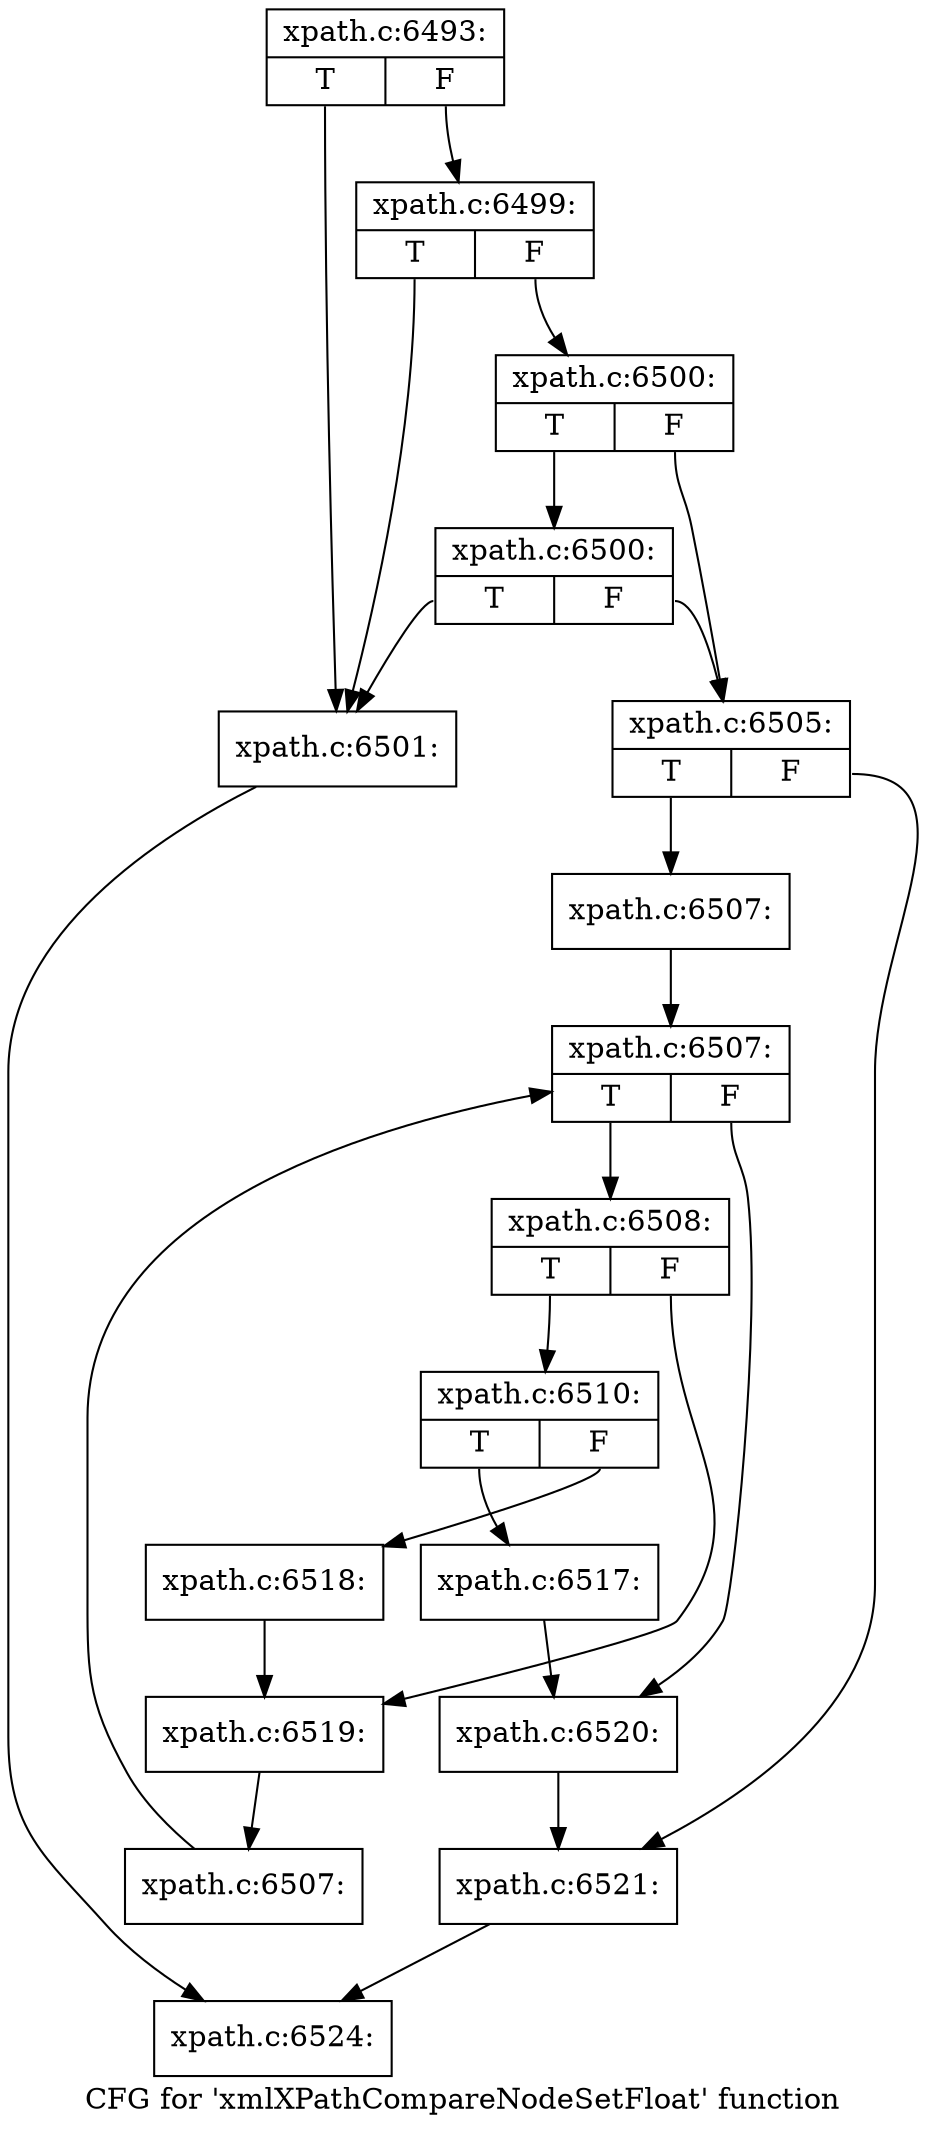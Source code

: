 digraph "CFG for 'xmlXPathCompareNodeSetFloat' function" {
	label="CFG for 'xmlXPathCompareNodeSetFloat' function";

	Node0x55e6b2b5e9b0 [shape=record,label="{xpath.c:6493:|{<s0>T|<s1>F}}"];
	Node0x55e6b2b5e9b0:s0 -> Node0x55e6b2b652e0;
	Node0x55e6b2b5e9b0:s1 -> Node0x55e6b2b65400;
	Node0x55e6b2b65400 [shape=record,label="{xpath.c:6499:|{<s0>T|<s1>F}}"];
	Node0x55e6b2b65400:s0 -> Node0x55e6b2b652e0;
	Node0x55e6b2b65400:s1 -> Node0x55e6b2b65380;
	Node0x55e6b2b65380 [shape=record,label="{xpath.c:6500:|{<s0>T|<s1>F}}"];
	Node0x55e6b2b65380:s0 -> Node0x55e6b2b65920;
	Node0x55e6b2b65380:s1 -> Node0x55e6b2b65330;
	Node0x55e6b2b65920 [shape=record,label="{xpath.c:6500:|{<s0>T|<s1>F}}"];
	Node0x55e6b2b65920:s0 -> Node0x55e6b2b652e0;
	Node0x55e6b2b65920:s1 -> Node0x55e6b2b65330;
	Node0x55e6b2b652e0 [shape=record,label="{xpath.c:6501:}"];
	Node0x55e6b2b652e0 -> Node0x55e6b2b63450;
	Node0x55e6b2b65330 [shape=record,label="{xpath.c:6505:|{<s0>T|<s1>F}}"];
	Node0x55e6b2b65330:s0 -> Node0x55e6b2b669a0;
	Node0x55e6b2b65330:s1 -> Node0x55e6b2b669f0;
	Node0x55e6b2b669a0 [shape=record,label="{xpath.c:6507:}"];
	Node0x55e6b2b669a0 -> Node0x55e6b2b66ee0;
	Node0x55e6b2b66ee0 [shape=record,label="{xpath.c:6507:|{<s0>T|<s1>F}}"];
	Node0x55e6b2b66ee0:s0 -> Node0x55e6b2b67160;
	Node0x55e6b2b66ee0:s1 -> Node0x55e6b2b66d40;
	Node0x55e6b2b67160 [shape=record,label="{xpath.c:6508:|{<s0>T|<s1>F}}"];
	Node0x55e6b2b67160:s0 -> Node0x55e6b2b67a90;
	Node0x55e6b2b67160:s1 -> Node0x55e6b2b67ae0;
	Node0x55e6b2b67a90 [shape=record,label="{xpath.c:6510:|{<s0>T|<s1>F}}"];
	Node0x55e6b2b67a90:s0 -> Node0x55e6b2b68e00;
	Node0x55e6b2b67a90:s1 -> Node0x55e6b2b68e50;
	Node0x55e6b2b68e00 [shape=record,label="{xpath.c:6517:}"];
	Node0x55e6b2b68e00 -> Node0x55e6b2b66d40;
	Node0x55e6b2b68e50 [shape=record,label="{xpath.c:6518:}"];
	Node0x55e6b2b68e50 -> Node0x55e6b2b67ae0;
	Node0x55e6b2b67ae0 [shape=record,label="{xpath.c:6519:}"];
	Node0x55e6b2b67ae0 -> Node0x55e6b2b670d0;
	Node0x55e6b2b670d0 [shape=record,label="{xpath.c:6507:}"];
	Node0x55e6b2b670d0 -> Node0x55e6b2b66ee0;
	Node0x55e6b2b66d40 [shape=record,label="{xpath.c:6520:}"];
	Node0x55e6b2b66d40 -> Node0x55e6b2b669f0;
	Node0x55e6b2b669f0 [shape=record,label="{xpath.c:6521:}"];
	Node0x55e6b2b669f0 -> Node0x55e6b2b63450;
	Node0x55e6b2b63450 [shape=record,label="{xpath.c:6524:}"];
}
